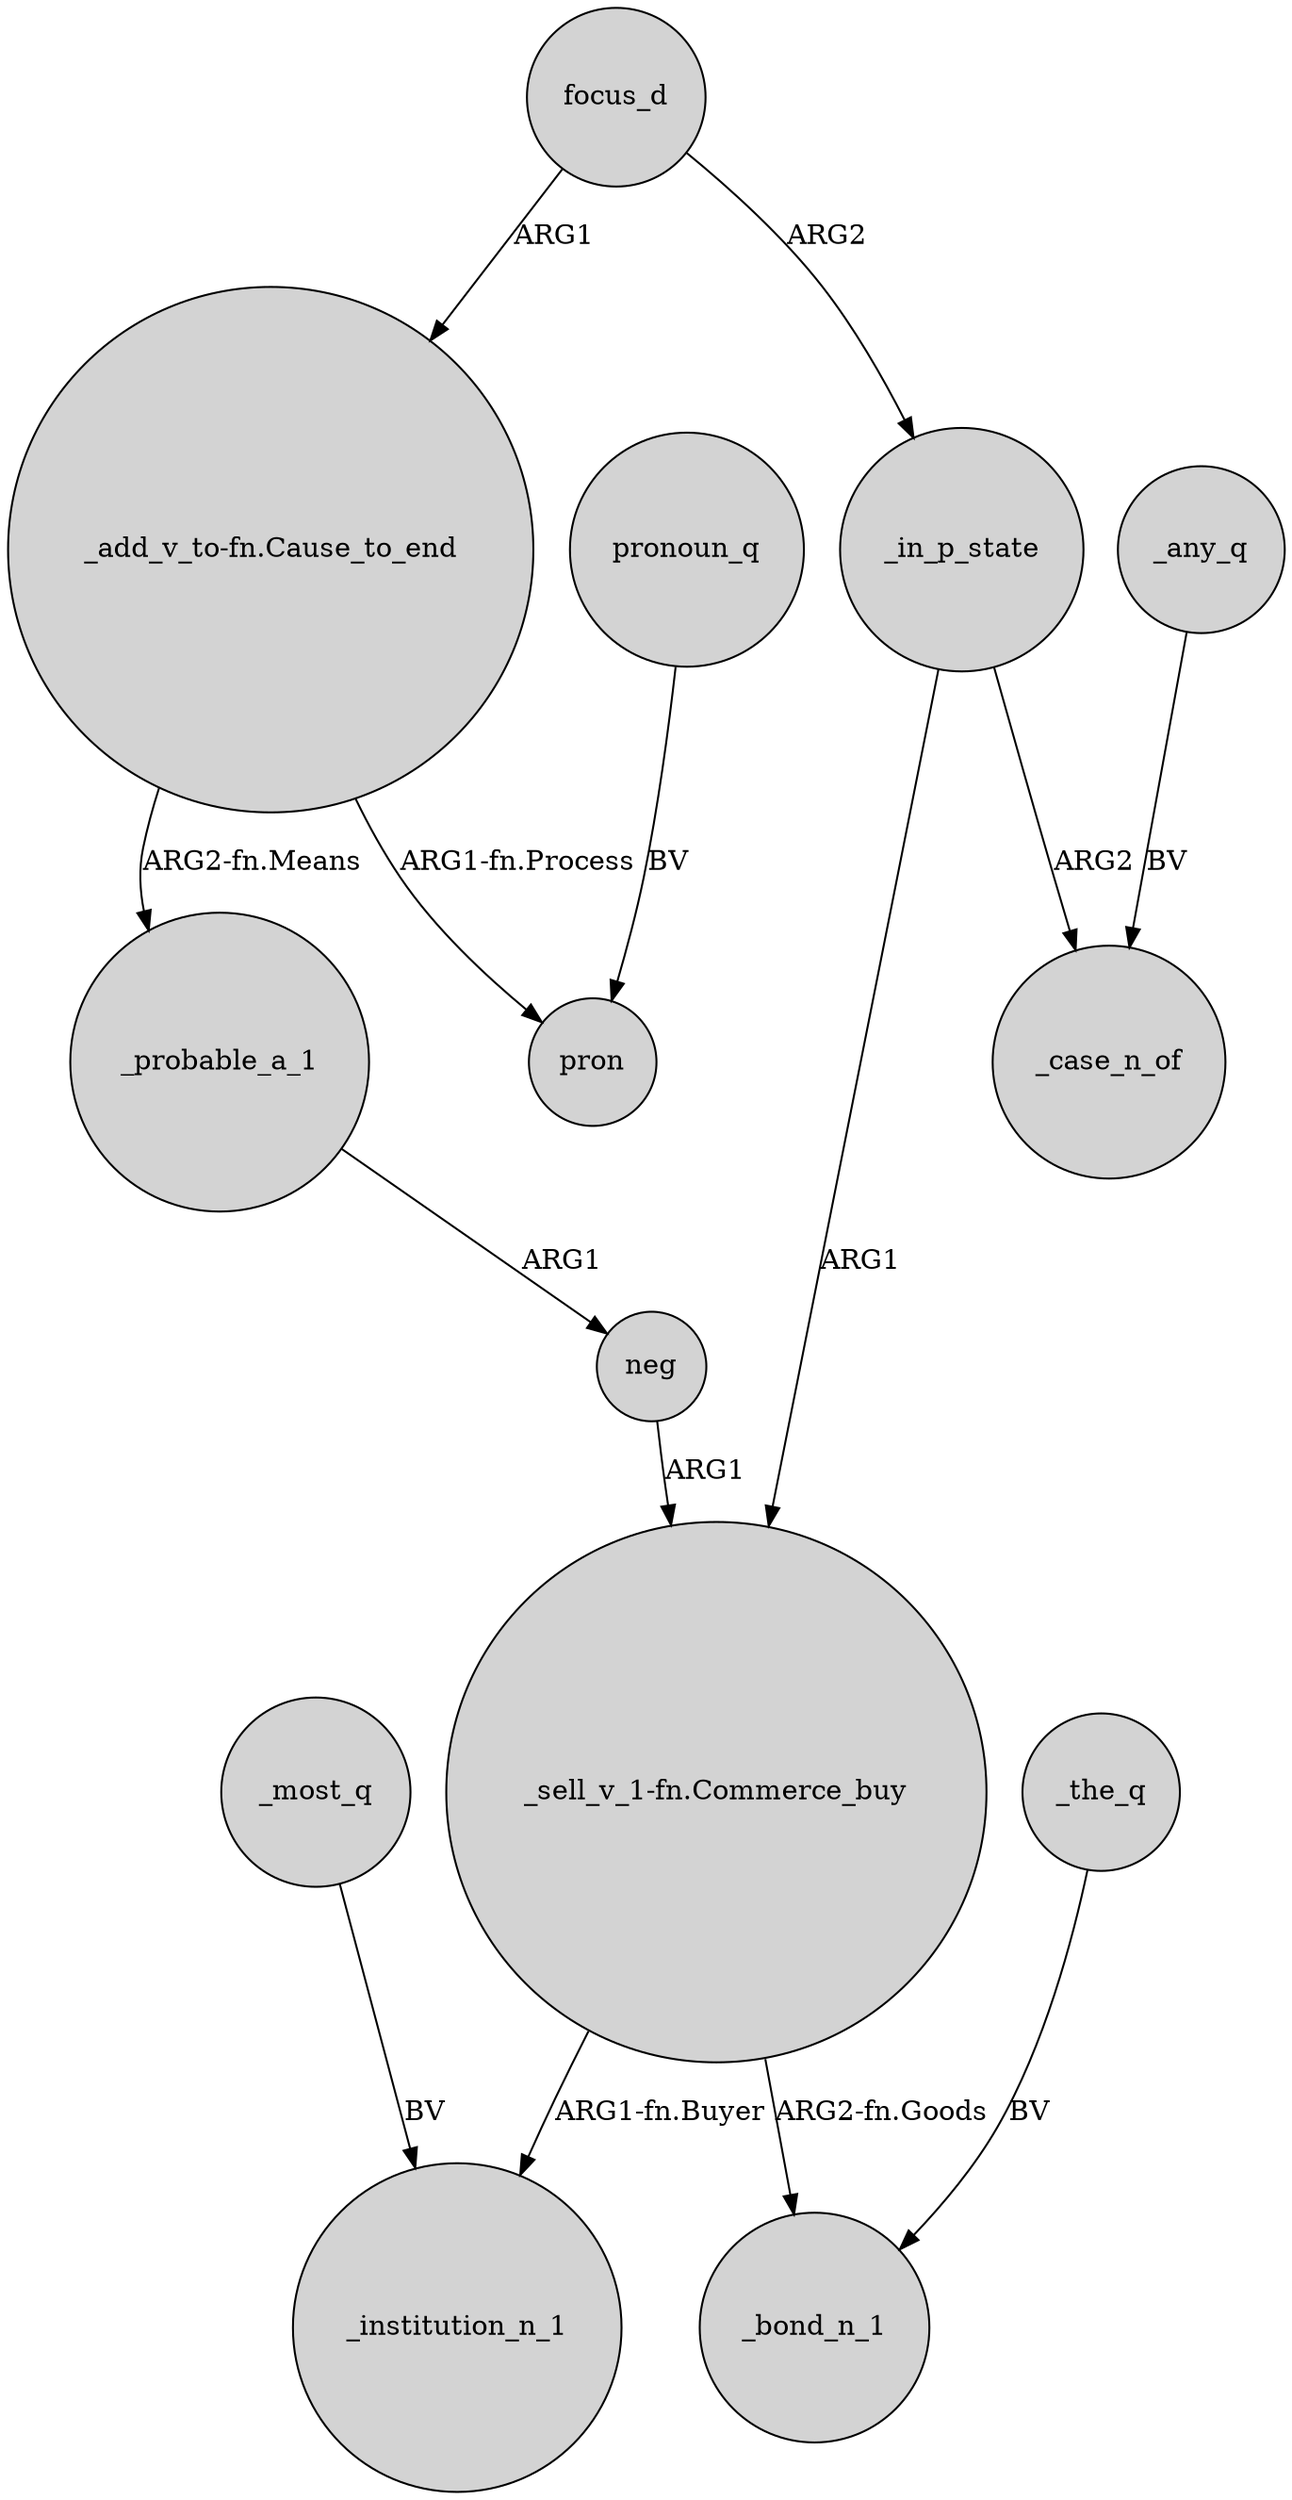 digraph {
	node [shape=circle style=filled]
	"_add_v_to-fn.Cause_to_end" -> _probable_a_1 [label="ARG2-fn.Means"]
	_most_q -> _institution_n_1 [label=BV]
	_probable_a_1 -> neg [label=ARG1]
	focus_d -> "_add_v_to-fn.Cause_to_end" [label=ARG1]
	focus_d -> _in_p_state [label=ARG2]
	neg -> "_sell_v_1-fn.Commerce_buy" [label=ARG1]
	_the_q -> _bond_n_1 [label=BV]
	_any_q -> _case_n_of [label=BV]
	_in_p_state -> "_sell_v_1-fn.Commerce_buy" [label=ARG1]
	pronoun_q -> pron [label=BV]
	_in_p_state -> _case_n_of [label=ARG2]
	"_add_v_to-fn.Cause_to_end" -> pron [label="ARG1-fn.Process"]
	"_sell_v_1-fn.Commerce_buy" -> _institution_n_1 [label="ARG1-fn.Buyer"]
	"_sell_v_1-fn.Commerce_buy" -> _bond_n_1 [label="ARG2-fn.Goods"]
}
